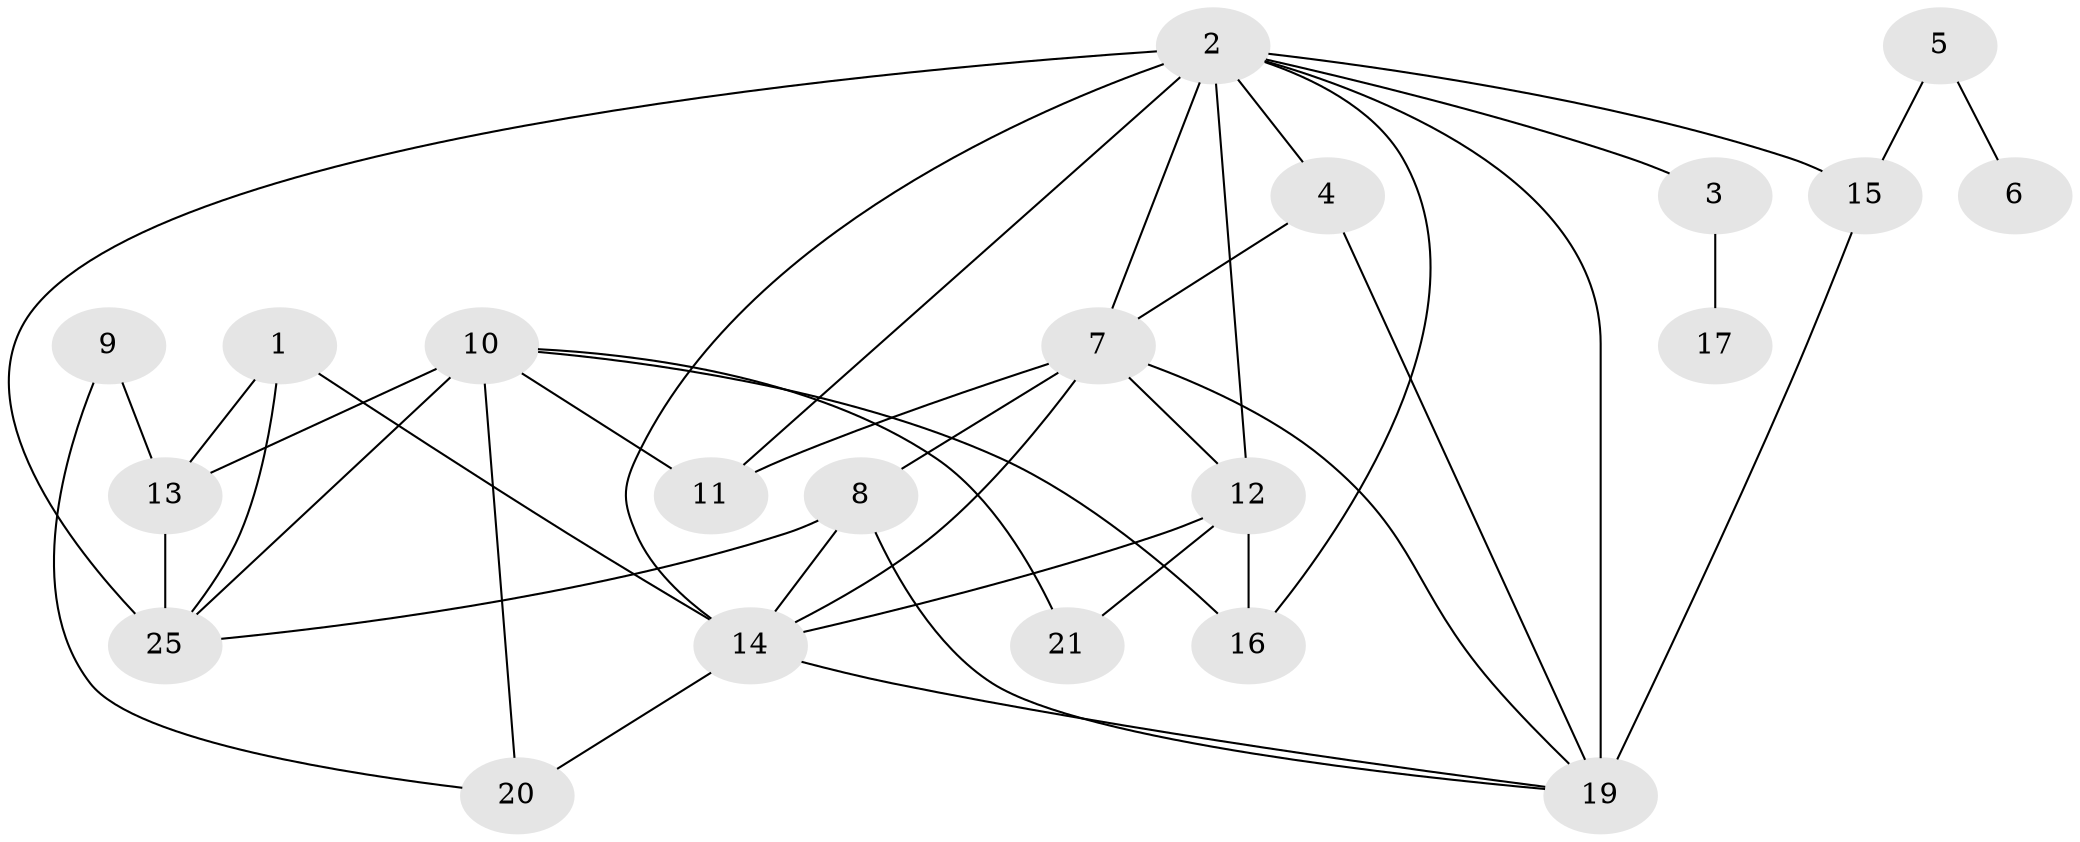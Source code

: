// original degree distribution, {2: 0.275, 6: 0.0625, 4: 0.1625, 3: 0.1875, 1: 0.1625, 0: 0.05, 5: 0.0625, 7: 0.0375}
// Generated by graph-tools (version 1.1) at 2025/47/03/04/25 22:47:58]
// undirected, 21 vertices, 41 edges
graph export_dot {
  node [color=gray90,style=filled];
  1;
  2;
  3;
  4;
  5;
  6;
  7;
  8;
  9;
  10;
  11;
  12;
  13;
  14;
  15;
  16;
  17;
  19;
  20;
  21;
  25;
  1 -- 13 [weight=1.0];
  1 -- 14 [weight=1.0];
  1 -- 25 [weight=1.0];
  2 -- 3 [weight=2.0];
  2 -- 4 [weight=1.0];
  2 -- 7 [weight=1.0];
  2 -- 11 [weight=4.0];
  2 -- 12 [weight=2.0];
  2 -- 14 [weight=2.0];
  2 -- 15 [weight=1.0];
  2 -- 16 [weight=3.0];
  2 -- 19 [weight=4.0];
  2 -- 25 [weight=3.0];
  3 -- 17 [weight=1.0];
  4 -- 7 [weight=1.0];
  4 -- 19 [weight=1.0];
  5 -- 6 [weight=1.0];
  5 -- 15 [weight=1.0];
  7 -- 8 [weight=1.0];
  7 -- 11 [weight=1.0];
  7 -- 12 [weight=1.0];
  7 -- 14 [weight=1.0];
  7 -- 19 [weight=1.0];
  8 -- 14 [weight=1.0];
  8 -- 19 [weight=1.0];
  8 -- 25 [weight=1.0];
  9 -- 13 [weight=1.0];
  9 -- 20 [weight=1.0];
  10 -- 11 [weight=1.0];
  10 -- 13 [weight=1.0];
  10 -- 16 [weight=1.0];
  10 -- 20 [weight=1.0];
  10 -- 21 [weight=1.0];
  10 -- 25 [weight=1.0];
  12 -- 14 [weight=1.0];
  12 -- 16 [weight=1.0];
  12 -- 21 [weight=1.0];
  13 -- 25 [weight=1.0];
  14 -- 19 [weight=1.0];
  14 -- 20 [weight=1.0];
  15 -- 19 [weight=1.0];
}
